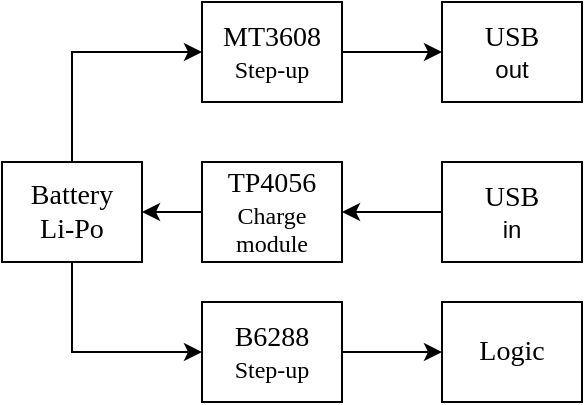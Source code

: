 <mxfile version="14.1.8" type="device"><diagram id="huCIvt3kne3FHVGGtCEK" name="Страница 1"><mxGraphModel dx="597" dy="533" grid="1" gridSize="10" guides="1" tooltips="1" connect="1" arrows="1" fold="1" page="1" pageScale="1" pageWidth="827" pageHeight="1169" math="0" shadow="0"><root><mxCell id="0"/><mxCell id="1" parent="0"/><mxCell id="DuzyF_vwEg-FPw4EZb2K-3" value="" style="edgeStyle=orthogonalEdgeStyle;rounded=0;orthogonalLoop=1;jettySize=auto;html=1;startArrow=classic;startFill=1;endArrow=none;endFill=0;" edge="1" parent="1" source="DuzyF_vwEg-FPw4EZb2K-1" target="DuzyF_vwEg-FPw4EZb2K-2"><mxGeometry relative="1" as="geometry"/></mxCell><mxCell id="DuzyF_vwEg-FPw4EZb2K-5" style="edgeStyle=orthogonalEdgeStyle;rounded=0;orthogonalLoop=1;jettySize=auto;html=1;entryX=0;entryY=0.5;entryDx=0;entryDy=0;startArrow=none;startFill=0;endArrow=classic;endFill=1;" edge="1" parent="1" source="DuzyF_vwEg-FPw4EZb2K-1" target="DuzyF_vwEg-FPw4EZb2K-4"><mxGeometry relative="1" as="geometry"><Array as="points"><mxPoint x="235" y="235"/></Array></mxGeometry></mxCell><mxCell id="DuzyF_vwEg-FPw4EZb2K-16" style="edgeStyle=orthogonalEdgeStyle;rounded=0;orthogonalLoop=1;jettySize=auto;html=1;startArrow=none;startFill=0;endArrow=classic;endFill=1;entryX=0;entryY=0.5;entryDx=0;entryDy=0;" edge="1" parent="1" source="DuzyF_vwEg-FPw4EZb2K-1" target="DuzyF_vwEg-FPw4EZb2K-11"><mxGeometry relative="1" as="geometry"><mxPoint x="235" y="390" as="targetPoint"/><Array as="points"><mxPoint x="235" y="385"/></Array></mxGeometry></mxCell><mxCell id="DuzyF_vwEg-FPw4EZb2K-1" value="&lt;font face=&quot;Times New Roman&quot; style=&quot;font-size: 14px&quot;&gt;Battery&lt;br&gt;Li-Po&lt;/font&gt;" style="rounded=0;whiteSpace=wrap;html=1;fillColor=none;" vertex="1" parent="1"><mxGeometry x="200" y="290" width="70" height="50" as="geometry"/></mxCell><mxCell id="DuzyF_vwEg-FPw4EZb2K-2" value="&lt;font face=&quot;Times New Roman&quot;&gt;&lt;span style=&quot;font-size: 14px&quot;&gt;TP4056&lt;br&gt;&lt;/span&gt;Charge module&lt;/font&gt;" style="rounded=0;whiteSpace=wrap;html=1;fillColor=none;" vertex="1" parent="1"><mxGeometry x="300" y="290" width="70" height="50" as="geometry"/></mxCell><mxCell id="DuzyF_vwEg-FPw4EZb2K-6" style="edgeStyle=orthogonalEdgeStyle;rounded=0;orthogonalLoop=1;jettySize=auto;html=1;startArrow=none;startFill=0;endArrow=classic;endFill=1;entryX=0;entryY=0.5;entryDx=0;entryDy=0;" edge="1" parent="1" source="DuzyF_vwEg-FPw4EZb2K-4" target="DuzyF_vwEg-FPw4EZb2K-7"><mxGeometry relative="1" as="geometry"><mxPoint x="410" y="235" as="targetPoint"/></mxGeometry></mxCell><mxCell id="DuzyF_vwEg-FPw4EZb2K-4" value="&lt;font face=&quot;Times New Roman&quot;&gt;&lt;span style=&quot;font-size: 14px&quot;&gt;MT3608&lt;br&gt;&lt;/span&gt;Step-up&lt;/font&gt;" style="rounded=0;whiteSpace=wrap;html=1;fillColor=none;" vertex="1" parent="1"><mxGeometry x="300" y="210" width="70" height="50" as="geometry"/></mxCell><mxCell id="DuzyF_vwEg-FPw4EZb2K-7" value="&lt;font face=&quot;Times New Roman&quot;&gt;&lt;span style=&quot;font-size: 14px&quot;&gt;USB&lt;br&gt;&lt;/span&gt;&lt;/font&gt;out" style="rounded=0;whiteSpace=wrap;html=1;fillColor=none;" vertex="1" parent="1"><mxGeometry x="420" y="210" width="70" height="50" as="geometry"/></mxCell><mxCell id="DuzyF_vwEg-FPw4EZb2K-10" style="edgeStyle=orthogonalEdgeStyle;rounded=0;orthogonalLoop=1;jettySize=auto;html=1;entryX=1;entryY=0.5;entryDx=0;entryDy=0;startArrow=none;startFill=0;endArrow=classic;endFill=1;" edge="1" parent="1" source="DuzyF_vwEg-FPw4EZb2K-9" target="DuzyF_vwEg-FPw4EZb2K-2"><mxGeometry relative="1" as="geometry"/></mxCell><mxCell id="DuzyF_vwEg-FPw4EZb2K-9" value="&lt;font face=&quot;Times New Roman&quot;&gt;&lt;span style=&quot;font-size: 14px&quot;&gt;USB&lt;br&gt;&lt;/span&gt;&lt;/font&gt;in" style="rounded=0;whiteSpace=wrap;html=1;fillColor=none;" vertex="1" parent="1"><mxGeometry x="420" y="290" width="70" height="50" as="geometry"/></mxCell><mxCell id="DuzyF_vwEg-FPw4EZb2K-12" style="edgeStyle=orthogonalEdgeStyle;rounded=0;orthogonalLoop=1;jettySize=auto;html=1;startArrow=none;startFill=0;endArrow=classic;endFill=1;entryX=0;entryY=0.5;entryDx=0;entryDy=0;" edge="1" parent="1" source="DuzyF_vwEg-FPw4EZb2K-11" target="DuzyF_vwEg-FPw4EZb2K-13"><mxGeometry relative="1" as="geometry"><mxPoint x="420" y="385" as="targetPoint"/></mxGeometry></mxCell><mxCell id="DuzyF_vwEg-FPw4EZb2K-11" value="&lt;font face=&quot;Times New Roman&quot;&gt;&lt;span style=&quot;font-size: 14px&quot;&gt;B6288&lt;br&gt;&lt;/span&gt;Step-up&lt;/font&gt;" style="rounded=0;whiteSpace=wrap;html=1;fillColor=none;" vertex="1" parent="1"><mxGeometry x="300" y="360" width="70" height="50" as="geometry"/></mxCell><mxCell id="DuzyF_vwEg-FPw4EZb2K-13" value="&lt;font face=&quot;Times New Roman&quot;&gt;&lt;span style=&quot;font-size: 14px&quot;&gt;Logic&lt;/span&gt;&lt;/font&gt;" style="rounded=0;whiteSpace=wrap;html=1;fillColor=none;" vertex="1" parent="1"><mxGeometry x="420" y="360" width="70" height="50" as="geometry"/></mxCell></root></mxGraphModel></diagram></mxfile>